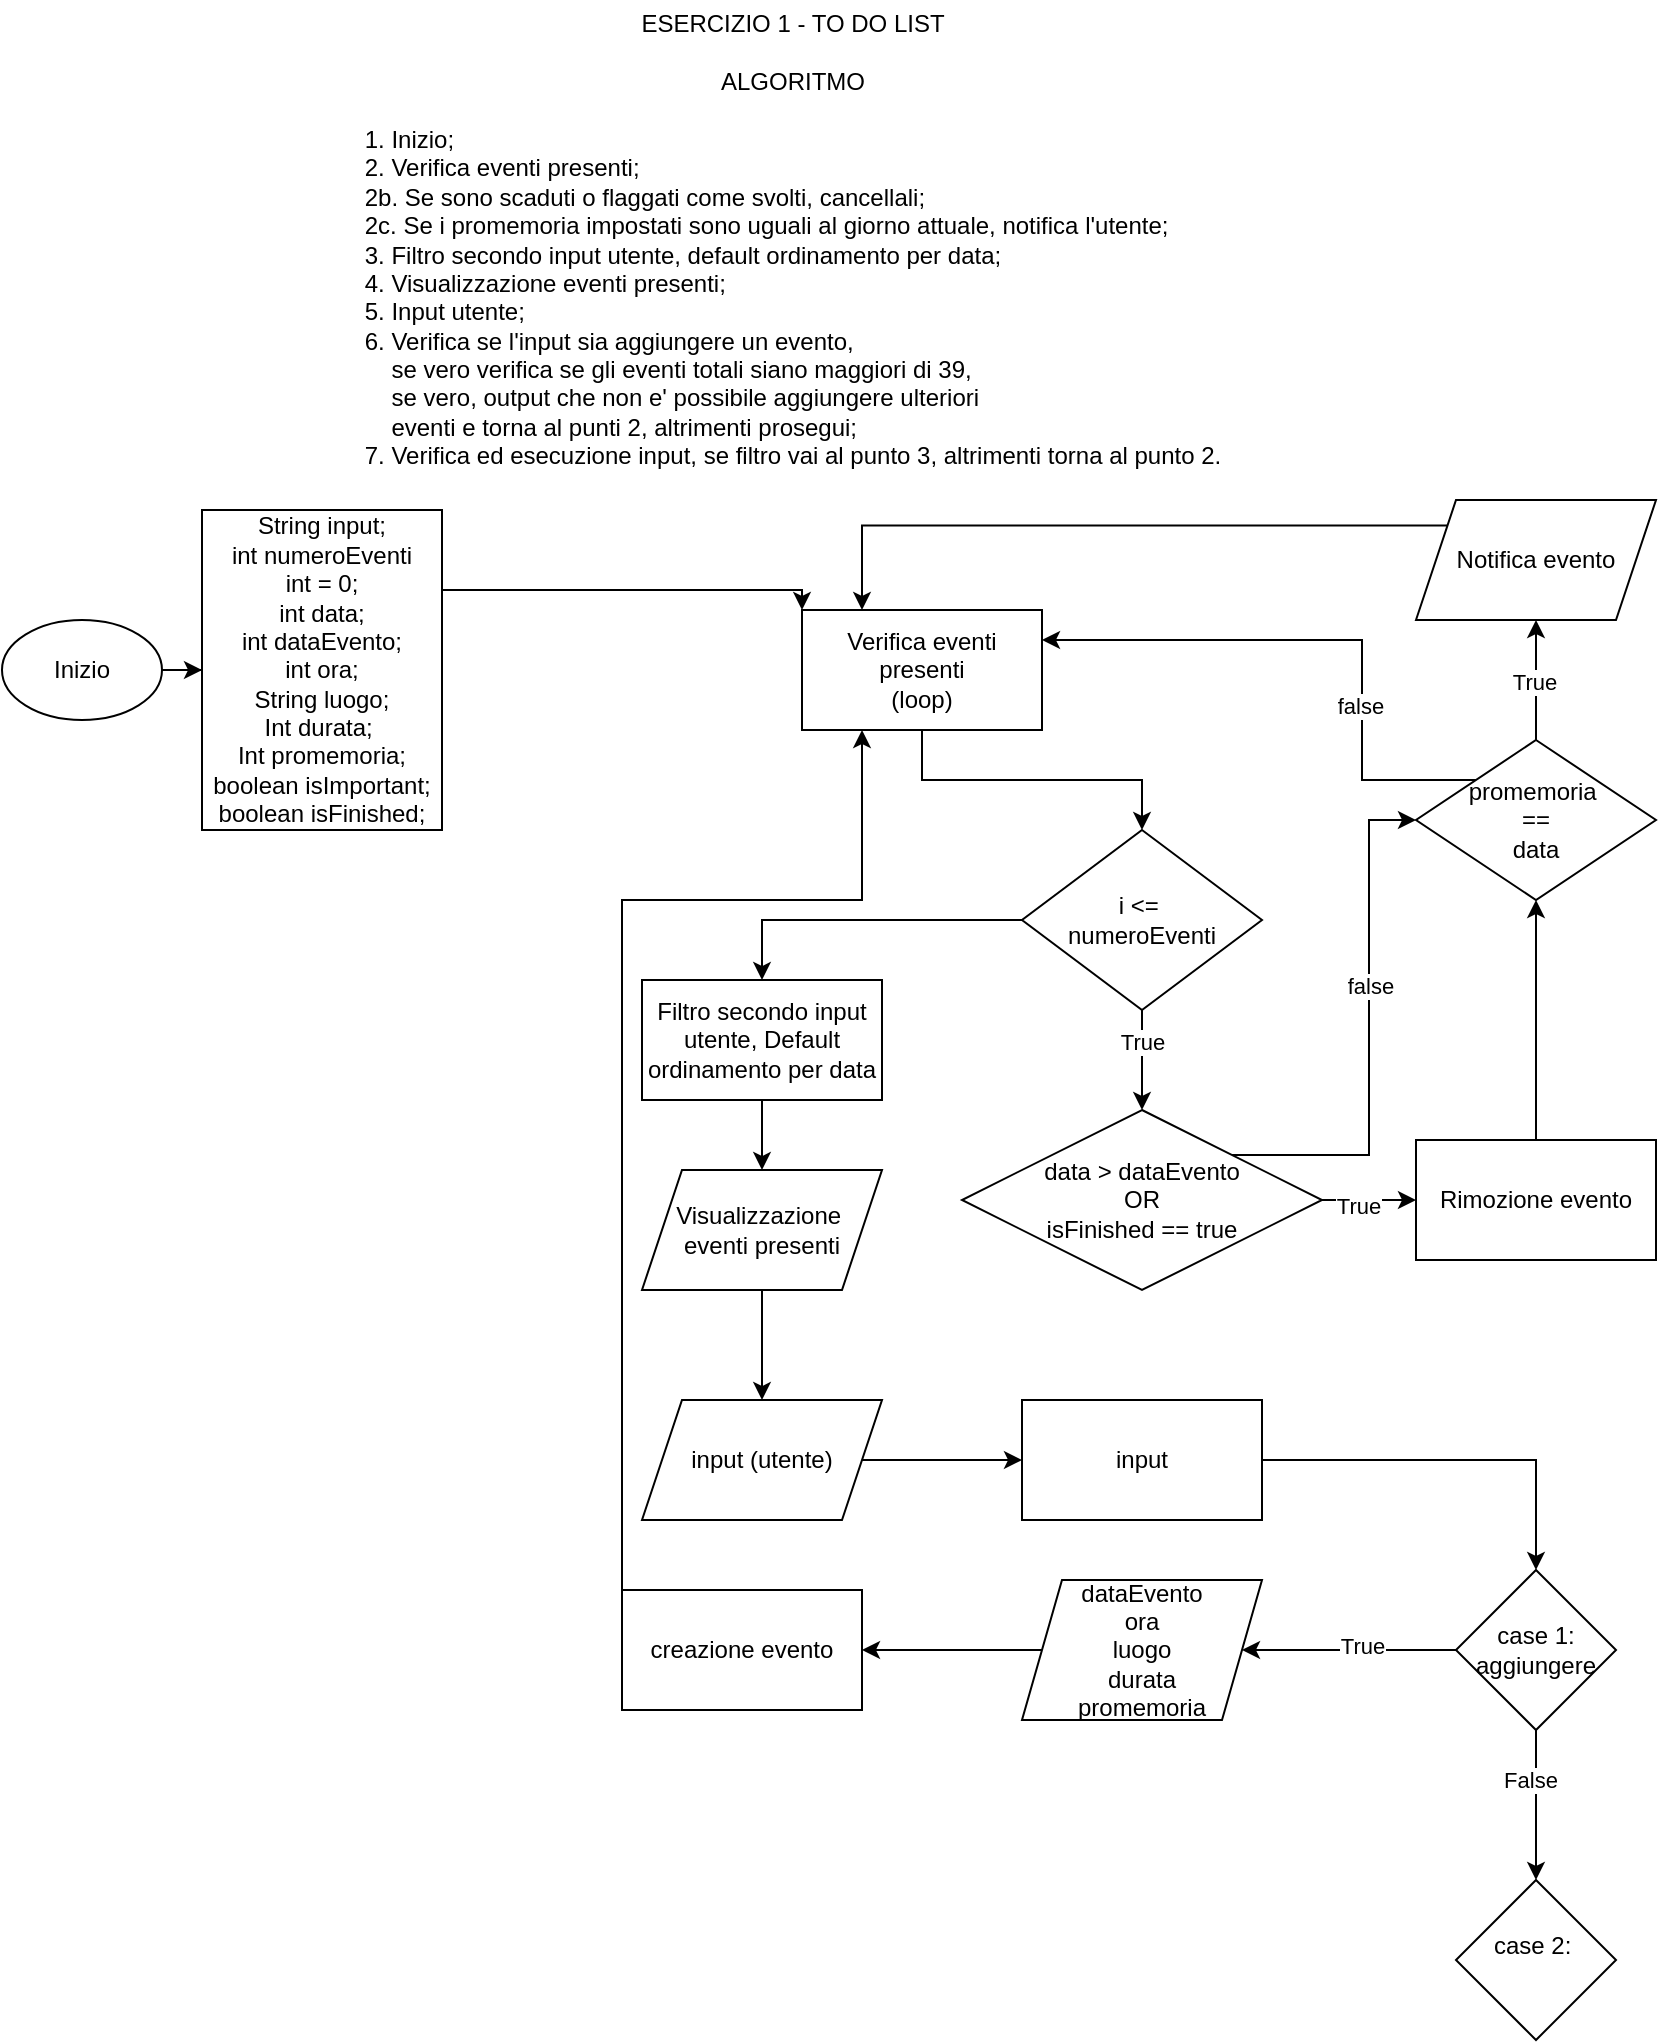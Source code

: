 <mxfile version="24.7.17">
  <diagram id="C5RBs43oDa-KdzZeNtuy" name="Page-1">
    <mxGraphModel dx="1185" dy="651" grid="1" gridSize="10" guides="1" tooltips="1" connect="1" arrows="1" fold="1" page="1" pageScale="1" pageWidth="827" pageHeight="1169" math="0" shadow="0">
      <root>
        <mxCell id="WIyWlLk6GJQsqaUBKTNV-0" />
        <mxCell id="WIyWlLk6GJQsqaUBKTNV-1" parent="WIyWlLk6GJQsqaUBKTNV-0" />
        <mxCell id="s7MBxmnnZB_xoXd4R-KR-0" value="ESERCIZIO 1 - TO DO LIST&lt;div&gt;&lt;br&gt;&lt;/div&gt;&lt;div&gt;ALGORITMO&lt;/div&gt;&lt;div&gt;&lt;br&gt;&lt;/div&gt;&lt;div style=&quot;text-align: left;&quot;&gt;1. Inizio;&lt;/div&gt;&lt;div style=&quot;text-align: left;&quot;&gt;2. Verifica eventi presenti;&lt;/div&gt;&lt;div style=&quot;text-align: left;&quot;&gt;2b. Se sono scaduti o flaggati come svolti, cancellali;&lt;/div&gt;&lt;div style=&quot;text-align: left;&quot;&gt;2c. Se i promemoria impostati sono uguali al giorno attuale, notifica l&#39;utente;&lt;/div&gt;&lt;div style=&quot;text-align: left;&quot;&gt;3. Filtro secondo input utente, default ordinamento per data;&lt;/div&gt;&lt;div style=&quot;text-align: left;&quot;&gt;4. Visualizzazione eventi presenti;&lt;/div&gt;&lt;div style=&quot;text-align: left;&quot;&gt;5. Input utente;&lt;/div&gt;&lt;div style=&quot;text-align: left;&quot;&gt;6. Verifica se l&#39;input sia aggiungere un evento,&lt;/div&gt;&lt;div style=&quot;text-align: left;&quot;&gt;&amp;nbsp; &amp;nbsp; se vero verifica se gli eventi totali siano maggiori di 39,&lt;br&gt;&lt;/div&gt;&lt;div style=&quot;text-align: left;&quot;&gt;&amp;nbsp; &amp;nbsp; se vero, output che non e&#39; possibile aggiungere ulteriori&lt;/div&gt;&lt;div style=&quot;text-align: left;&quot;&gt;&amp;nbsp; &amp;nbsp; eventi e torna al punti 2, altrimenti prosegui;&lt;/div&gt;&lt;div style=&quot;text-align: left;&quot;&gt;7. Verifica ed esecuzione input, se filtro vai al punto 3, altrimenti torna al punto 2.&lt;/div&gt;" style="text;html=1;align=center;verticalAlign=middle;resizable=0;points=[];autosize=1;strokeColor=none;fillColor=none;" vertex="1" parent="WIyWlLk6GJQsqaUBKTNV-1">
          <mxGeometry x="170" width="450" height="240" as="geometry" />
        </mxCell>
        <mxCell id="s7MBxmnnZB_xoXd4R-KR-3" value="" style="edgeStyle=orthogonalEdgeStyle;rounded=0;orthogonalLoop=1;jettySize=auto;html=1;" edge="1" parent="WIyWlLk6GJQsqaUBKTNV-1" source="s7MBxmnnZB_xoXd4R-KR-1" target="s7MBxmnnZB_xoXd4R-KR-2">
          <mxGeometry relative="1" as="geometry" />
        </mxCell>
        <mxCell id="s7MBxmnnZB_xoXd4R-KR-1" value="Inizio" style="ellipse;whiteSpace=wrap;html=1;" vertex="1" parent="WIyWlLk6GJQsqaUBKTNV-1">
          <mxGeometry y="310" width="80" height="50" as="geometry" />
        </mxCell>
        <mxCell id="s7MBxmnnZB_xoXd4R-KR-51" style="edgeStyle=orthogonalEdgeStyle;rounded=0;orthogonalLoop=1;jettySize=auto;html=1;exitX=1;exitY=0.25;exitDx=0;exitDy=0;entryX=0;entryY=0;entryDx=0;entryDy=0;" edge="1" parent="WIyWlLk6GJQsqaUBKTNV-1" source="s7MBxmnnZB_xoXd4R-KR-2" target="s7MBxmnnZB_xoXd4R-KR-4">
          <mxGeometry relative="1" as="geometry">
            <Array as="points">
              <mxPoint x="400" y="295" />
            </Array>
          </mxGeometry>
        </mxCell>
        <mxCell id="s7MBxmnnZB_xoXd4R-KR-2" value="&lt;div&gt;String input;&lt;/div&gt;&lt;div&gt;int numeroEventi&lt;/div&gt;&lt;div&gt;int = 0;&lt;/div&gt;&lt;div&gt;int data;&lt;/div&gt;int dataEvento;&lt;div&gt;&lt;div&gt;int ora;&lt;/div&gt;&lt;div&gt;String luogo;&lt;/div&gt;&lt;div&gt;Int durata;&amp;nbsp;&lt;/div&gt;&lt;div&gt;Int promemoria;&lt;/div&gt;&lt;div&gt;boolean isImportant;&lt;/div&gt;&lt;div&gt;boolean isFinished;&lt;/div&gt;&lt;/div&gt;" style="whiteSpace=wrap;html=1;" vertex="1" parent="WIyWlLk6GJQsqaUBKTNV-1">
          <mxGeometry x="100" y="255" width="120" height="160" as="geometry" />
        </mxCell>
        <mxCell id="s7MBxmnnZB_xoXd4R-KR-23" value="" style="edgeStyle=orthogonalEdgeStyle;rounded=0;orthogonalLoop=1;jettySize=auto;html=1;" edge="1" parent="WIyWlLk6GJQsqaUBKTNV-1" source="s7MBxmnnZB_xoXd4R-KR-4" target="s7MBxmnnZB_xoXd4R-KR-22">
          <mxGeometry relative="1" as="geometry" />
        </mxCell>
        <mxCell id="s7MBxmnnZB_xoXd4R-KR-4" value="Verifica eventi presenti&lt;div&gt;(loop)&lt;/div&gt;" style="whiteSpace=wrap;html=1;" vertex="1" parent="WIyWlLk6GJQsqaUBKTNV-1">
          <mxGeometry x="400" y="305" width="120" height="60" as="geometry" />
        </mxCell>
        <mxCell id="s7MBxmnnZB_xoXd4R-KR-11" value="" style="edgeStyle=orthogonalEdgeStyle;rounded=0;orthogonalLoop=1;jettySize=auto;html=1;" edge="1" parent="WIyWlLk6GJQsqaUBKTNV-1" source="s7MBxmnnZB_xoXd4R-KR-6" target="s7MBxmnnZB_xoXd4R-KR-10">
          <mxGeometry relative="1" as="geometry" />
        </mxCell>
        <mxCell id="s7MBxmnnZB_xoXd4R-KR-12" value="True" style="edgeLabel;html=1;align=center;verticalAlign=middle;resizable=0;points=[];" vertex="1" connectable="0" parent="s7MBxmnnZB_xoXd4R-KR-11">
          <mxGeometry x="-0.025" y="1" relative="1" as="geometry">
            <mxPoint as="offset" />
          </mxGeometry>
        </mxCell>
        <mxCell id="s7MBxmnnZB_xoXd4R-KR-29" style="edgeStyle=orthogonalEdgeStyle;rounded=0;orthogonalLoop=1;jettySize=auto;html=1;exitX=0;exitY=0;exitDx=0;exitDy=0;entryX=1;entryY=0.25;entryDx=0;entryDy=0;" edge="1" parent="WIyWlLk6GJQsqaUBKTNV-1" source="s7MBxmnnZB_xoXd4R-KR-6" target="s7MBxmnnZB_xoXd4R-KR-4">
          <mxGeometry relative="1" as="geometry">
            <Array as="points">
              <mxPoint x="680" y="390" />
              <mxPoint x="680" y="320" />
            </Array>
          </mxGeometry>
        </mxCell>
        <mxCell id="s7MBxmnnZB_xoXd4R-KR-30" value="false" style="edgeLabel;html=1;align=center;verticalAlign=middle;resizable=0;points=[];" vertex="1" connectable="0" parent="s7MBxmnnZB_xoXd4R-KR-29">
          <mxGeometry x="-0.345" y="1" relative="1" as="geometry">
            <mxPoint as="offset" />
          </mxGeometry>
        </mxCell>
        <mxCell id="s7MBxmnnZB_xoXd4R-KR-6" value="promemoria&amp;nbsp;&lt;div&gt;==&lt;div&gt;data&lt;/div&gt;&lt;/div&gt;" style="rhombus;whiteSpace=wrap;html=1;" vertex="1" parent="WIyWlLk6GJQsqaUBKTNV-1">
          <mxGeometry x="707" y="370" width="120" height="80" as="geometry" />
        </mxCell>
        <mxCell id="s7MBxmnnZB_xoXd4R-KR-33" value="" style="edgeStyle=orthogonalEdgeStyle;rounded=0;orthogonalLoop=1;jettySize=auto;html=1;" edge="1" parent="WIyWlLk6GJQsqaUBKTNV-1" source="s7MBxmnnZB_xoXd4R-KR-8" target="s7MBxmnnZB_xoXd4R-KR-32">
          <mxGeometry relative="1" as="geometry" />
        </mxCell>
        <mxCell id="s7MBxmnnZB_xoXd4R-KR-8" value="Filtro secondo input utente, Default ordinamento per data" style="whiteSpace=wrap;html=1;" vertex="1" parent="WIyWlLk6GJQsqaUBKTNV-1">
          <mxGeometry x="320" y="490" width="120" height="60" as="geometry" />
        </mxCell>
        <mxCell id="s7MBxmnnZB_xoXd4R-KR-14" style="edgeStyle=orthogonalEdgeStyle;rounded=0;orthogonalLoop=1;jettySize=auto;html=1;exitX=0.143;exitY=0.212;exitDx=0;exitDy=0;entryX=0.25;entryY=0;entryDx=0;entryDy=0;exitPerimeter=0;" edge="1" parent="WIyWlLk6GJQsqaUBKTNV-1" source="s7MBxmnnZB_xoXd4R-KR-10" target="s7MBxmnnZB_xoXd4R-KR-4">
          <mxGeometry relative="1" as="geometry" />
        </mxCell>
        <mxCell id="s7MBxmnnZB_xoXd4R-KR-10" value="Notifica evento" style="shape=parallelogram;perimeter=parallelogramPerimeter;whiteSpace=wrap;html=1;fixedSize=1;" vertex="1" parent="WIyWlLk6GJQsqaUBKTNV-1">
          <mxGeometry x="707" y="250" width="120" height="60" as="geometry" />
        </mxCell>
        <mxCell id="s7MBxmnnZB_xoXd4R-KR-18" value="" style="edgeStyle=orthogonalEdgeStyle;rounded=0;orthogonalLoop=1;jettySize=auto;html=1;" edge="1" parent="WIyWlLk6GJQsqaUBKTNV-1" source="s7MBxmnnZB_xoXd4R-KR-15" target="s7MBxmnnZB_xoXd4R-KR-17">
          <mxGeometry relative="1" as="geometry" />
        </mxCell>
        <mxCell id="s7MBxmnnZB_xoXd4R-KR-20" value="True" style="edgeLabel;html=1;align=center;verticalAlign=middle;resizable=0;points=[];" vertex="1" connectable="0" parent="s7MBxmnnZB_xoXd4R-KR-18">
          <mxGeometry x="-0.24" y="-3" relative="1" as="geometry">
            <mxPoint as="offset" />
          </mxGeometry>
        </mxCell>
        <mxCell id="s7MBxmnnZB_xoXd4R-KR-26" style="edgeStyle=orthogonalEdgeStyle;rounded=0;orthogonalLoop=1;jettySize=auto;html=1;exitX=1;exitY=0;exitDx=0;exitDy=0;entryX=0;entryY=0.5;entryDx=0;entryDy=0;" edge="1" parent="WIyWlLk6GJQsqaUBKTNV-1" source="s7MBxmnnZB_xoXd4R-KR-15" target="s7MBxmnnZB_xoXd4R-KR-6">
          <mxGeometry relative="1" as="geometry" />
        </mxCell>
        <mxCell id="s7MBxmnnZB_xoXd4R-KR-28" value="false" style="edgeLabel;html=1;align=center;verticalAlign=middle;resizable=0;points=[];" vertex="1" connectable="0" parent="s7MBxmnnZB_xoXd4R-KR-26">
          <mxGeometry x="0.183" relative="1" as="geometry">
            <mxPoint as="offset" />
          </mxGeometry>
        </mxCell>
        <mxCell id="s7MBxmnnZB_xoXd4R-KR-15" value="data &amp;gt; dataEvento&lt;div&gt;OR&lt;/div&gt;&lt;div&gt;isFinished == true&lt;/div&gt;" style="rhombus;whiteSpace=wrap;html=1;" vertex="1" parent="WIyWlLk6GJQsqaUBKTNV-1">
          <mxGeometry x="480" y="555" width="180" height="90" as="geometry" />
        </mxCell>
        <mxCell id="s7MBxmnnZB_xoXd4R-KR-25" style="edgeStyle=orthogonalEdgeStyle;rounded=0;orthogonalLoop=1;jettySize=auto;html=1;exitX=0.5;exitY=0;exitDx=0;exitDy=0;entryX=0.5;entryY=1;entryDx=0;entryDy=0;" edge="1" parent="WIyWlLk6GJQsqaUBKTNV-1" source="s7MBxmnnZB_xoXd4R-KR-17" target="s7MBxmnnZB_xoXd4R-KR-6">
          <mxGeometry relative="1" as="geometry" />
        </mxCell>
        <mxCell id="s7MBxmnnZB_xoXd4R-KR-17" value="Rimozione evento" style="whiteSpace=wrap;html=1;" vertex="1" parent="WIyWlLk6GJQsqaUBKTNV-1">
          <mxGeometry x="707" y="570" width="120" height="60" as="geometry" />
        </mxCell>
        <mxCell id="s7MBxmnnZB_xoXd4R-KR-24" style="edgeStyle=orthogonalEdgeStyle;rounded=0;orthogonalLoop=1;jettySize=auto;html=1;exitX=0.5;exitY=1;exitDx=0;exitDy=0;entryX=0.5;entryY=0;entryDx=0;entryDy=0;" edge="1" parent="WIyWlLk6GJQsqaUBKTNV-1" source="s7MBxmnnZB_xoXd4R-KR-22" target="s7MBxmnnZB_xoXd4R-KR-15">
          <mxGeometry relative="1" as="geometry" />
        </mxCell>
        <mxCell id="s7MBxmnnZB_xoXd4R-KR-27" value="True" style="edgeLabel;html=1;align=center;verticalAlign=middle;resizable=0;points=[];" vertex="1" connectable="0" parent="s7MBxmnnZB_xoXd4R-KR-24">
          <mxGeometry x="-0.371" relative="1" as="geometry">
            <mxPoint as="offset" />
          </mxGeometry>
        </mxCell>
        <mxCell id="s7MBxmnnZB_xoXd4R-KR-31" style="edgeStyle=orthogonalEdgeStyle;rounded=0;orthogonalLoop=1;jettySize=auto;html=1;exitX=0;exitY=0.5;exitDx=0;exitDy=0;entryX=0.5;entryY=0;entryDx=0;entryDy=0;" edge="1" parent="WIyWlLk6GJQsqaUBKTNV-1" source="s7MBxmnnZB_xoXd4R-KR-22" target="s7MBxmnnZB_xoXd4R-KR-8">
          <mxGeometry relative="1" as="geometry">
            <mxPoint x="260" y="445" as="targetPoint" />
          </mxGeometry>
        </mxCell>
        <mxCell id="s7MBxmnnZB_xoXd4R-KR-22" value="i &amp;lt;=&amp;nbsp;&lt;div&gt;numeroEventi&lt;/div&gt;" style="rhombus;whiteSpace=wrap;html=1;" vertex="1" parent="WIyWlLk6GJQsqaUBKTNV-1">
          <mxGeometry x="510" y="415" width="120" height="90" as="geometry" />
        </mxCell>
        <mxCell id="s7MBxmnnZB_xoXd4R-KR-35" value="" style="edgeStyle=orthogonalEdgeStyle;rounded=0;orthogonalLoop=1;jettySize=auto;html=1;" edge="1" parent="WIyWlLk6GJQsqaUBKTNV-1" source="s7MBxmnnZB_xoXd4R-KR-32" target="s7MBxmnnZB_xoXd4R-KR-34">
          <mxGeometry relative="1" as="geometry" />
        </mxCell>
        <mxCell id="s7MBxmnnZB_xoXd4R-KR-32" value="Visualizzazione&amp;nbsp;&lt;div&gt;eventi presenti&lt;/div&gt;" style="shape=parallelogram;perimeter=parallelogramPerimeter;whiteSpace=wrap;html=1;fixedSize=1;" vertex="1" parent="WIyWlLk6GJQsqaUBKTNV-1">
          <mxGeometry x="320" y="585" width="120" height="60" as="geometry" />
        </mxCell>
        <mxCell id="s7MBxmnnZB_xoXd4R-KR-37" value="" style="edgeStyle=orthogonalEdgeStyle;rounded=0;orthogonalLoop=1;jettySize=auto;html=1;" edge="1" parent="WIyWlLk6GJQsqaUBKTNV-1" source="s7MBxmnnZB_xoXd4R-KR-34" target="s7MBxmnnZB_xoXd4R-KR-36">
          <mxGeometry relative="1" as="geometry" />
        </mxCell>
        <mxCell id="s7MBxmnnZB_xoXd4R-KR-34" value="input (utente)" style="shape=parallelogram;perimeter=parallelogramPerimeter;whiteSpace=wrap;html=1;fixedSize=1;" vertex="1" parent="WIyWlLk6GJQsqaUBKTNV-1">
          <mxGeometry x="320" y="700" width="120" height="60" as="geometry" />
        </mxCell>
        <mxCell id="s7MBxmnnZB_xoXd4R-KR-43" style="edgeStyle=orthogonalEdgeStyle;rounded=0;orthogonalLoop=1;jettySize=auto;html=1;exitX=1;exitY=0.5;exitDx=0;exitDy=0;entryX=0.5;entryY=0;entryDx=0;entryDy=0;" edge="1" parent="WIyWlLk6GJQsqaUBKTNV-1" source="s7MBxmnnZB_xoXd4R-KR-36" target="s7MBxmnnZB_xoXd4R-KR-38">
          <mxGeometry relative="1" as="geometry">
            <mxPoint x="660" y="730.143" as="targetPoint" />
          </mxGeometry>
        </mxCell>
        <mxCell id="s7MBxmnnZB_xoXd4R-KR-36" value="input" style="whiteSpace=wrap;html=1;" vertex="1" parent="WIyWlLk6GJQsqaUBKTNV-1">
          <mxGeometry x="510" y="700" width="120" height="60" as="geometry" />
        </mxCell>
        <mxCell id="s7MBxmnnZB_xoXd4R-KR-41" value="" style="edgeStyle=orthogonalEdgeStyle;rounded=0;orthogonalLoop=1;jettySize=auto;html=1;" edge="1" parent="WIyWlLk6GJQsqaUBKTNV-1" source="s7MBxmnnZB_xoXd4R-KR-38" target="s7MBxmnnZB_xoXd4R-KR-40">
          <mxGeometry relative="1" as="geometry" />
        </mxCell>
        <mxCell id="s7MBxmnnZB_xoXd4R-KR-46" value="True" style="edgeLabel;html=1;align=center;verticalAlign=middle;resizable=0;points=[];" vertex="1" connectable="0" parent="s7MBxmnnZB_xoXd4R-KR-41">
          <mxGeometry x="-0.109" y="-2" relative="1" as="geometry">
            <mxPoint as="offset" />
          </mxGeometry>
        </mxCell>
        <mxCell id="s7MBxmnnZB_xoXd4R-KR-45" value="" style="edgeStyle=orthogonalEdgeStyle;rounded=0;orthogonalLoop=1;jettySize=auto;html=1;" edge="1" parent="WIyWlLk6GJQsqaUBKTNV-1" source="s7MBxmnnZB_xoXd4R-KR-38" target="s7MBxmnnZB_xoXd4R-KR-44">
          <mxGeometry relative="1" as="geometry" />
        </mxCell>
        <mxCell id="s7MBxmnnZB_xoXd4R-KR-47" value="False" style="edgeLabel;html=1;align=center;verticalAlign=middle;resizable=0;points=[];" vertex="1" connectable="0" parent="s7MBxmnnZB_xoXd4R-KR-45">
          <mxGeometry x="-0.331" y="-3" relative="1" as="geometry">
            <mxPoint as="offset" />
          </mxGeometry>
        </mxCell>
        <mxCell id="s7MBxmnnZB_xoXd4R-KR-38" value="case 1:&lt;div&gt;aggiungere&lt;/div&gt;" style="rhombus;whiteSpace=wrap;html=1;" vertex="1" parent="WIyWlLk6GJQsqaUBKTNV-1">
          <mxGeometry x="727" y="785" width="80" height="80" as="geometry" />
        </mxCell>
        <mxCell id="s7MBxmnnZB_xoXd4R-KR-49" value="" style="edgeStyle=orthogonalEdgeStyle;rounded=0;orthogonalLoop=1;jettySize=auto;html=1;" edge="1" parent="WIyWlLk6GJQsqaUBKTNV-1" source="s7MBxmnnZB_xoXd4R-KR-40" target="s7MBxmnnZB_xoXd4R-KR-48">
          <mxGeometry relative="1" as="geometry" />
        </mxCell>
        <mxCell id="s7MBxmnnZB_xoXd4R-KR-40" value="dataEvento&lt;div&gt;ora&lt;/div&gt;&lt;div&gt;luogo&lt;/div&gt;&lt;div&gt;durata&lt;/div&gt;&lt;div&gt;promemoria&lt;/div&gt;" style="shape=parallelogram;perimeter=parallelogramPerimeter;whiteSpace=wrap;html=1;fixedSize=1;" vertex="1" parent="WIyWlLk6GJQsqaUBKTNV-1">
          <mxGeometry x="510" y="790" width="120" height="70" as="geometry" />
        </mxCell>
        <mxCell id="s7MBxmnnZB_xoXd4R-KR-44" value="case 2:&amp;nbsp;&lt;div&gt;&lt;br&gt;&lt;/div&gt;" style="rhombus;whiteSpace=wrap;html=1;" vertex="1" parent="WIyWlLk6GJQsqaUBKTNV-1">
          <mxGeometry x="727" y="940" width="80" height="80" as="geometry" />
        </mxCell>
        <mxCell id="s7MBxmnnZB_xoXd4R-KR-50" style="edgeStyle=orthogonalEdgeStyle;rounded=0;orthogonalLoop=1;jettySize=auto;html=1;exitX=0.75;exitY=0;exitDx=0;exitDy=0;entryX=0.25;entryY=1;entryDx=0;entryDy=0;" edge="1" parent="WIyWlLk6GJQsqaUBKTNV-1" source="s7MBxmnnZB_xoXd4R-KR-48" target="s7MBxmnnZB_xoXd4R-KR-4">
          <mxGeometry relative="1" as="geometry">
            <mxPoint x="420" y="380" as="targetPoint" />
            <Array as="points">
              <mxPoint x="310" y="805" />
              <mxPoint x="310" y="450" />
              <mxPoint x="430" y="450" />
            </Array>
          </mxGeometry>
        </mxCell>
        <mxCell id="s7MBxmnnZB_xoXd4R-KR-48" value="creazione evento" style="whiteSpace=wrap;html=1;" vertex="1" parent="WIyWlLk6GJQsqaUBKTNV-1">
          <mxGeometry x="310" y="795" width="120" height="60" as="geometry" />
        </mxCell>
      </root>
    </mxGraphModel>
  </diagram>
</mxfile>
